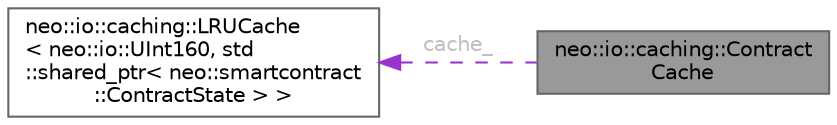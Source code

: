 digraph "neo::io::caching::ContractCache"
{
 // LATEX_PDF_SIZE
  bgcolor="transparent";
  edge [fontname=Helvetica,fontsize=10,labelfontname=Helvetica,labelfontsize=10];
  node [fontname=Helvetica,fontsize=10,shape=box,height=0.2,width=0.4];
  rankdir="LR";
  Node1 [id="Node000001",label="neo::io::caching::Contract\lCache",height=0.2,width=0.4,color="gray40", fillcolor="grey60", style="filled", fontcolor="black",tooltip="A cache for ContractState objects."];
  Node2 -> Node1 [id="edge2_Node000001_Node000002",dir="back",color="darkorchid3",style="dashed",tooltip=" ",label=<<TABLE CELLBORDER="0" BORDER="0"><TR><TD VALIGN="top" ALIGN="LEFT" CELLPADDING="1" CELLSPACING="0">cache_</TD></TR>
</TABLE>> ,fontcolor="grey" ];
  Node2 [id="Node000002",label="neo::io::caching::LRUCache\l\< neo::io::UInt160, std\l::shared_ptr\< neo::smartcontract\l::ContractState \> \>",height=0.2,width=0.4,color="gray40", fillcolor="white", style="filled",URL="$classneo_1_1io_1_1caching_1_1_l_r_u_cache.html",tooltip=" "];
}
